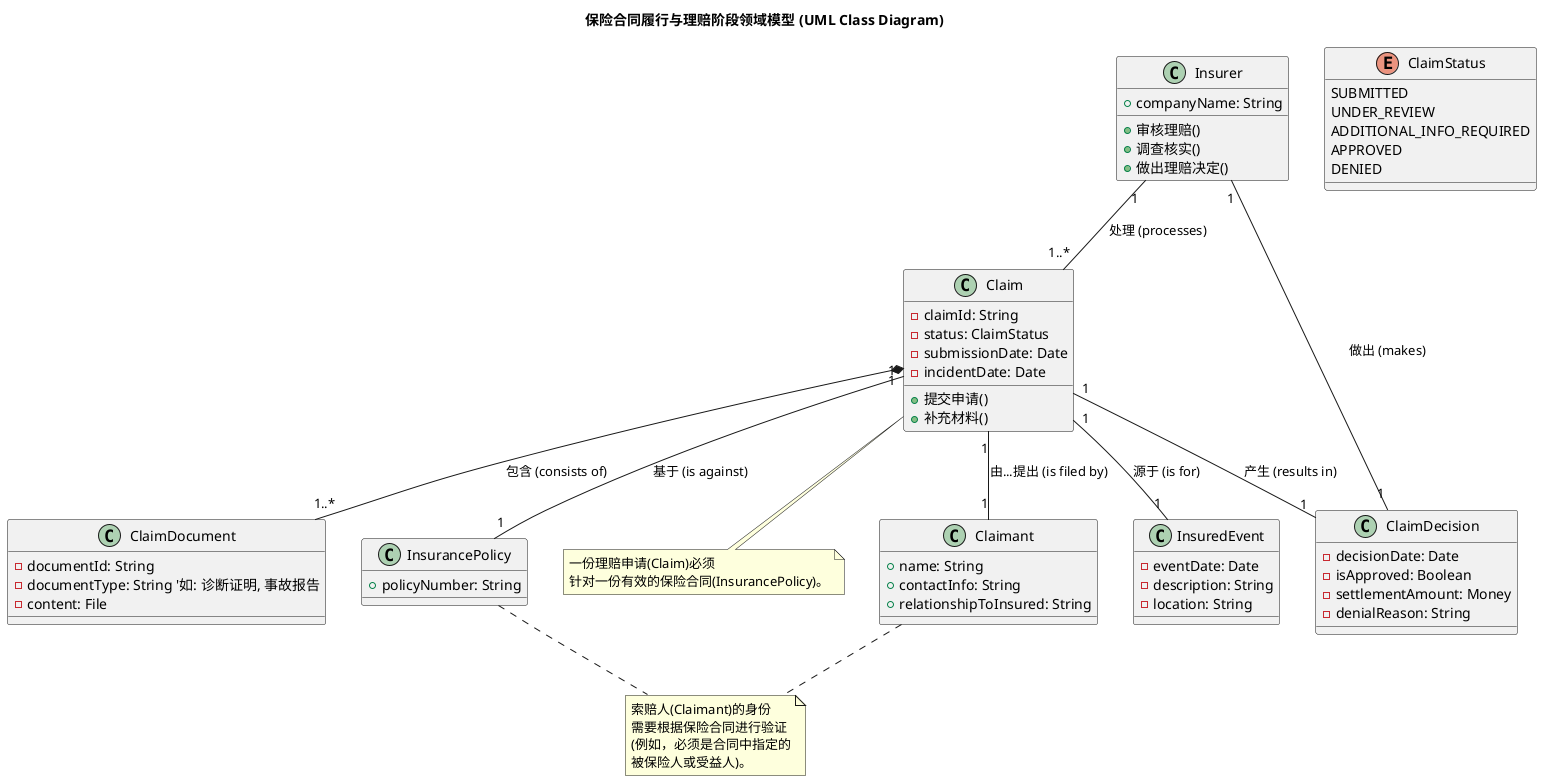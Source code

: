 @startuml
title 保险合同履行与理赔阶段领域模型 (UML Class Diagram)

' 复用上一阶段的类
class InsurancePolicy {
  + policyNumber: String
}
class Insurer {
  + companyName: String
  + 审核理赔()
  + 调查核实()
  + 做出理赔决定()
}
class Claimant {
  ' 索赔人可以是投保人、被保险人或受益人
  + name: String
  + contactInfo: String
  + relationshipToInsured: String
}

' 理赔阶段的核心类
class Claim {
  - claimId: String
  - status: ClaimStatus
  - submissionDate: Date
  - incidentDate: Date
  + 提交申请()
  + 补充材料()
}

class InsuredEvent {
  - eventDate: Date
  - description: String
  - location: String
}

class ClaimDocument {
  - documentId: String
  - documentType: String '如: 诊断证明, 事故报告
  - content: File
}

class ClaimDecision {
  - decisionDate: Date
  - isApproved: Boolean
  - settlementAmount: Money
  - denialReason: String
}

enum ClaimStatus {
  SUBMITTED
  UNDER_REVIEW
  ADDITIONAL_INFO_REQUIRED
  APPROVED
  DENIED
}


' 定义关系
Claim "1" -- "1" InsurancePolicy : "基于 (is against)"
Claim "1" -- "1" InsuredEvent : "源于 (is for)"
Claim "1" -- "1" Claimant : "由...提出 (is filed by)"
Insurer "1" -- "1..*" Claim : "处理 (processes)"

Claim "1" *-- "1..*" ClaimDocument : "包含 (consists of)"
Claim "1" -- "1" ClaimDecision : "产生 (results in)"
Insurer "1" -- "1" ClaimDecision : "做出 (makes)"

' 备注
note "一份理赔申请(Claim)必须\n针对一份有效的保险合同(InsurancePolicy)。" as N1
Claim .. N1

note "索赔人(Claimant)的身份\n需要根据保险合同进行验证\n(例如，必须是合同中指定的\n被保险人或受益人)。" as N2
Claimant .. N2
InsurancePolicy .. N2

@enduml